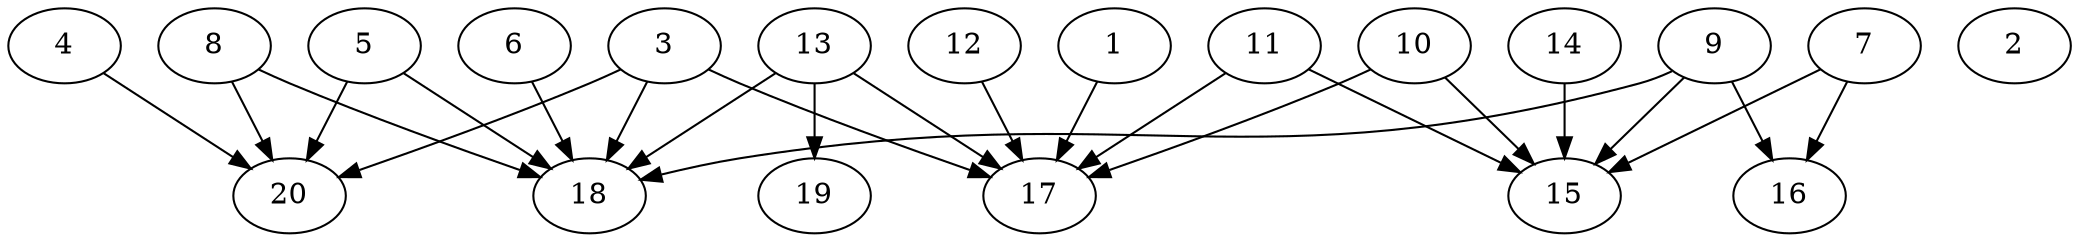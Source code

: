 // DAG automatically generated by daggen at Wed Jul 24 21:26:16 2019
// ./daggen --dot -n 20 --ccr 0.3 --fat 0.8 --regular 0.5 --density 0.5 --mindata 5242880 --maxdata 52428800 
digraph G {
  1 [size="72113493", alpha="0.12", expect_size="21634048"] 
  1 -> 17 [size ="21634048"]
  2 [size="21326507", alpha="0.02", expect_size="6397952"] 
  3 [size="81530880", alpha="0.17", expect_size="24459264"] 
  3 -> 17 [size ="24459264"]
  3 -> 18 [size ="24459264"]
  3 -> 20 [size ="24459264"]
  4 [size="24135680", alpha="0.16", expect_size="7240704"] 
  4 -> 20 [size ="7240704"]
  5 [size="111086933", alpha="0.04", expect_size="33326080"] 
  5 -> 18 [size ="33326080"]
  5 -> 20 [size ="33326080"]
  6 [size="39608320", alpha="0.17", expect_size="11882496"] 
  6 -> 18 [size ="11882496"]
  7 [size="66897920", alpha="0.07", expect_size="20069376"] 
  7 -> 15 [size ="20069376"]
  7 -> 16 [size ="20069376"]
  8 [size="103765333", alpha="0.15", expect_size="31129600"] 
  8 -> 18 [size ="31129600"]
  8 -> 20 [size ="31129600"]
  9 [size="40891733", alpha="0.04", expect_size="12267520"] 
  9 -> 15 [size ="12267520"]
  9 -> 16 [size ="12267520"]
  9 -> 18 [size ="12267520"]
  10 [size="49814187", alpha="0.03", expect_size="14944256"] 
  10 -> 15 [size ="14944256"]
  10 -> 17 [size ="14944256"]
  11 [size="146701653", alpha="0.00", expect_size="44010496"] 
  11 -> 15 [size ="44010496"]
  11 -> 17 [size ="44010496"]
  12 [size="87565653", alpha="0.19", expect_size="26269696"] 
  12 -> 17 [size ="26269696"]
  13 [size="100324693", alpha="0.06", expect_size="30097408"] 
  13 -> 17 [size ="30097408"]
  13 -> 18 [size ="30097408"]
  13 -> 19 [size ="30097408"]
  14 [size="75318613", alpha="0.11", expect_size="22595584"] 
  14 -> 15 [size ="22595584"]
  15 [size="43175253", alpha="0.00", expect_size="12952576"] 
  16 [size="75100160", alpha="0.07", expect_size="22530048"] 
  17 [size="55077547", alpha="0.04", expect_size="16523264"] 
  18 [size="106847573", alpha="0.06", expect_size="32054272"] 
  19 [size="67235840", alpha="0.12", expect_size="20170752"] 
  20 [size="98372267", alpha="0.14", expect_size="29511680"] 
}
